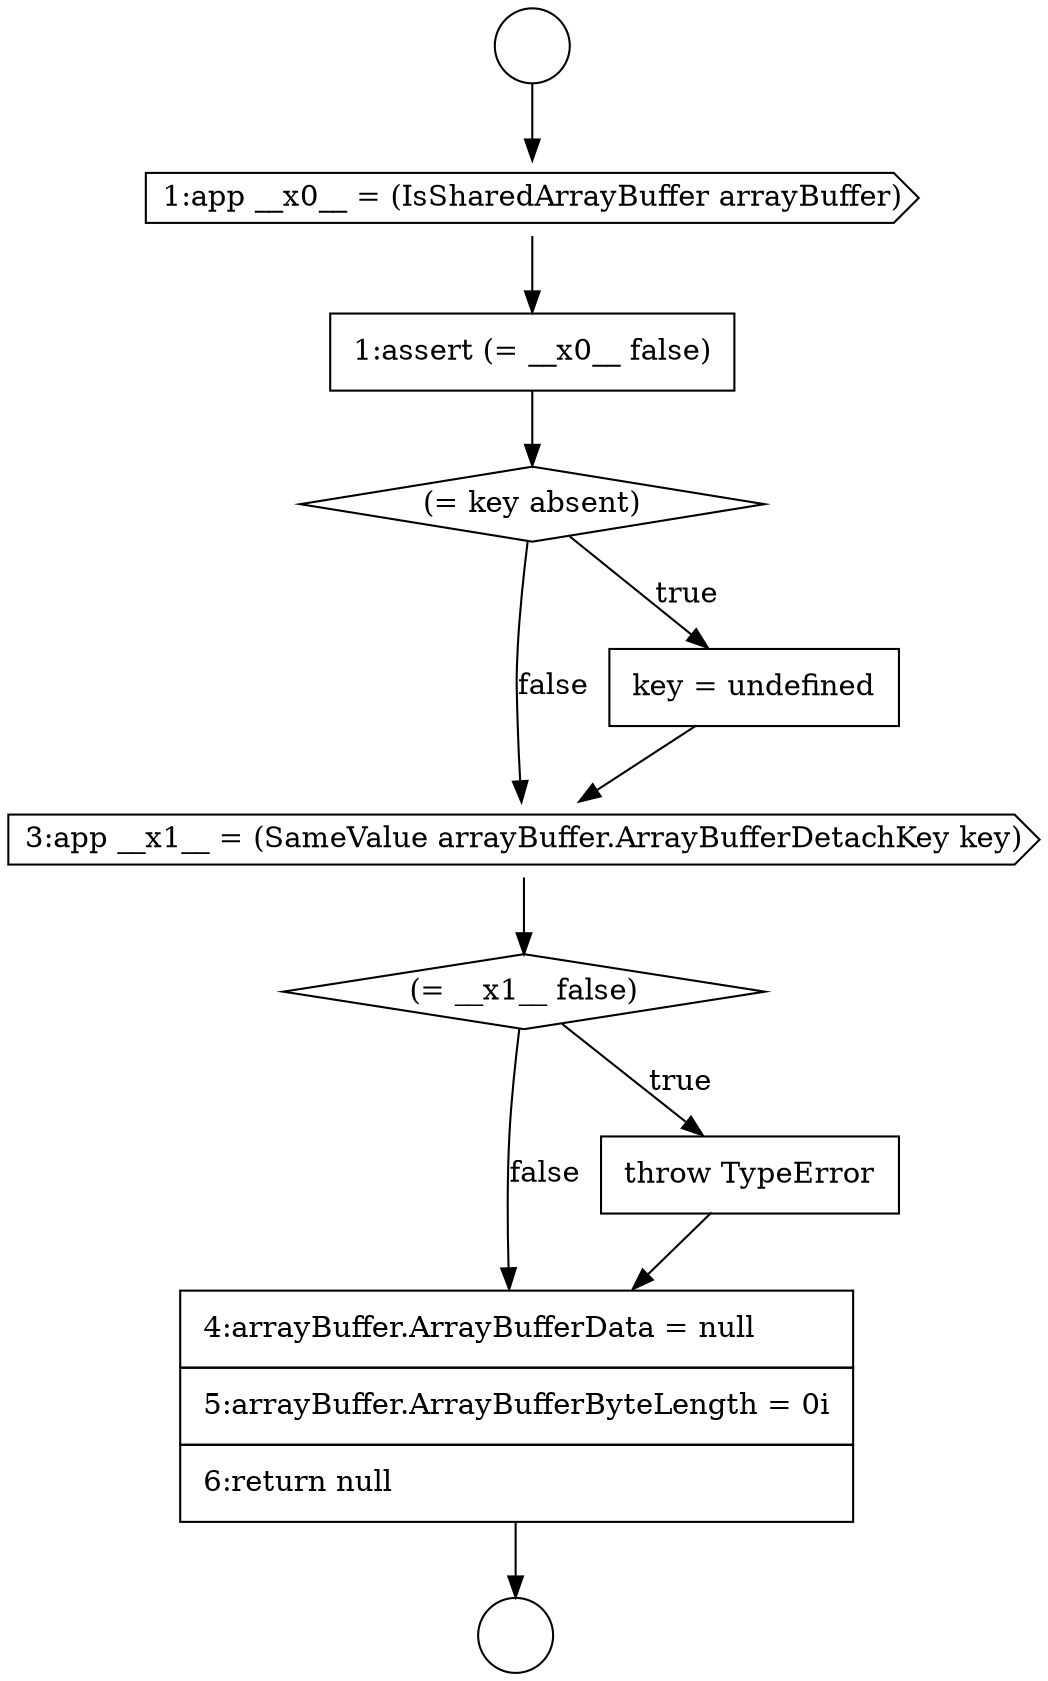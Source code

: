 digraph {
  node16280 [shape=cds, label=<<font color="black">3:app __x1__ = (SameValue arrayBuffer.ArrayBufferDetachKey key)</font>> color="black" fillcolor="white" style=filled]
  node16283 [shape=none, margin=0, label=<<font color="black">
    <table border="0" cellborder="1" cellspacing="0" cellpadding="10">
      <tr><td align="left">4:arrayBuffer.ArrayBufferData = null</td></tr>
      <tr><td align="left">5:arrayBuffer.ArrayBufferByteLength = 0i</td></tr>
      <tr><td align="left">6:return null</td></tr>
    </table>
  </font>> color="black" fillcolor="white" style=filled]
  node16276 [shape=cds, label=<<font color="black">1:app __x0__ = (IsSharedArrayBuffer arrayBuffer)</font>> color="black" fillcolor="white" style=filled]
  node16279 [shape=none, margin=0, label=<<font color="black">
    <table border="0" cellborder="1" cellspacing="0" cellpadding="10">
      <tr><td align="left">key = undefined</td></tr>
    </table>
  </font>> color="black" fillcolor="white" style=filled]
  node16274 [shape=circle label=" " color="black" fillcolor="white" style=filled]
  node16275 [shape=circle label=" " color="black" fillcolor="white" style=filled]
  node16278 [shape=diamond, label=<<font color="black">(= key absent)</font>> color="black" fillcolor="white" style=filled]
  node16281 [shape=diamond, label=<<font color="black">(= __x1__ false)</font>> color="black" fillcolor="white" style=filled]
  node16277 [shape=none, margin=0, label=<<font color="black">
    <table border="0" cellborder="1" cellspacing="0" cellpadding="10">
      <tr><td align="left">1:assert (= __x0__ false)</td></tr>
    </table>
  </font>> color="black" fillcolor="white" style=filled]
  node16282 [shape=none, margin=0, label=<<font color="black">
    <table border="0" cellborder="1" cellspacing="0" cellpadding="10">
      <tr><td align="left">throw TypeError</td></tr>
    </table>
  </font>> color="black" fillcolor="white" style=filled]
  node16283 -> node16275 [ color="black"]
  node16282 -> node16283 [ color="black"]
  node16280 -> node16281 [ color="black"]
  node16277 -> node16278 [ color="black"]
  node16279 -> node16280 [ color="black"]
  node16278 -> node16279 [label=<<font color="black">true</font>> color="black"]
  node16278 -> node16280 [label=<<font color="black">false</font>> color="black"]
  node16281 -> node16282 [label=<<font color="black">true</font>> color="black"]
  node16281 -> node16283 [label=<<font color="black">false</font>> color="black"]
  node16274 -> node16276 [ color="black"]
  node16276 -> node16277 [ color="black"]
}
